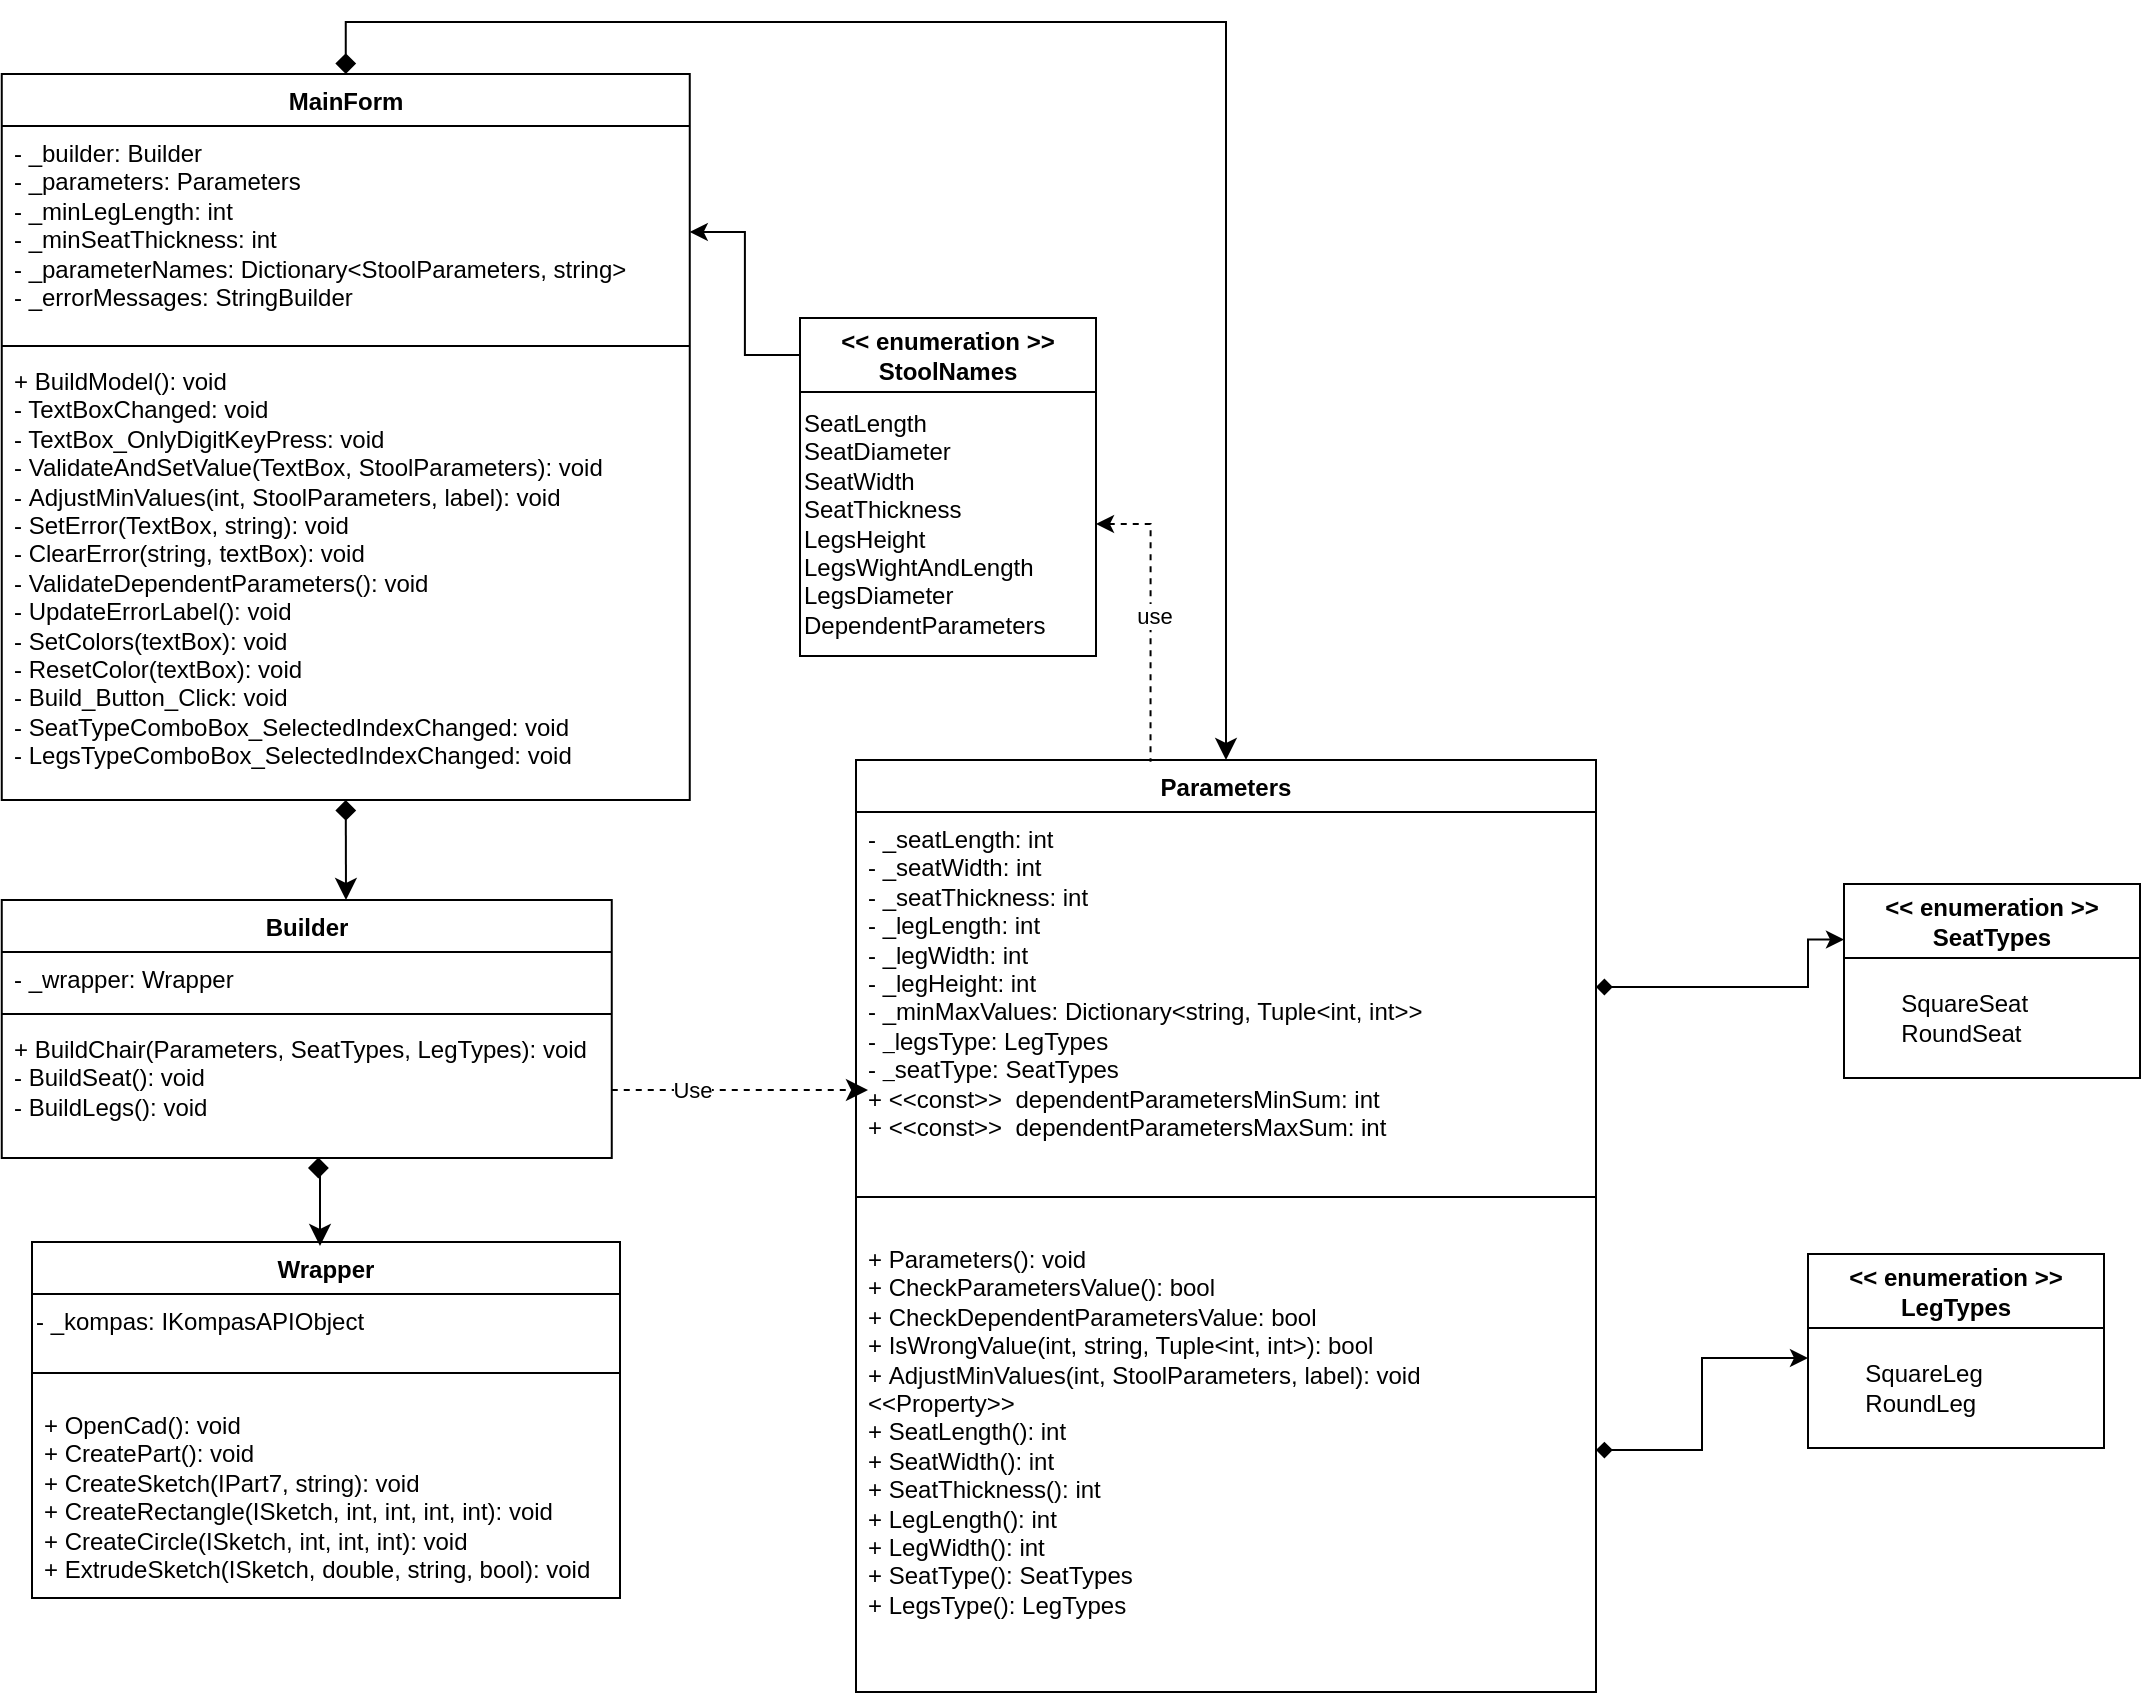 <mxfile version="26.0.5">
  <diagram id="C5RBs43oDa-KdzZeNtuy" name="Page-1">
    <mxGraphModel dx="1450" dy="943" grid="0" gridSize="10" guides="1" tooltips="1" connect="1" arrows="1" fold="1" page="0" pageScale="1" pageWidth="827" pageHeight="1169" math="0" shadow="0">
      <root>
        <mxCell id="WIyWlLk6GJQsqaUBKTNV-0" />
        <mxCell id="WIyWlLk6GJQsqaUBKTNV-1" parent="WIyWlLk6GJQsqaUBKTNV-0" />
        <mxCell id="i5632uBjRB5B52lGXk-J-0" value="MainForm" style="swimlane;fontStyle=1;align=center;verticalAlign=top;childLayout=stackLayout;horizontal=1;startSize=26;horizontalStack=0;resizeParent=1;resizeParentMax=0;resizeLast=0;collapsible=1;marginBottom=0;whiteSpace=wrap;html=1;" parent="WIyWlLk6GJQsqaUBKTNV-1" vertex="1">
          <mxGeometry x="-83.12" y="-130" width="344" height="363" as="geometry" />
        </mxCell>
        <mxCell id="i5632uBjRB5B52lGXk-J-1" value="- _builder: Builder&lt;div&gt;- _parameters: Parameters&lt;br&gt;&lt;/div&gt;&lt;div&gt;- _minLegLength: int&lt;/div&gt;&lt;div&gt;-&amp;nbsp;_minSeatThickness: int&lt;br&gt;&lt;/div&gt;&lt;div&gt;-&amp;nbsp;_parameterNames: Dictionary&amp;lt;StoolParameters, string&amp;gt;&lt;/div&gt;&lt;div&gt;-&amp;nbsp;_errorMessages: StringBuilder&lt;/div&gt;" style="text;strokeColor=none;fillColor=none;align=left;verticalAlign=top;spacingLeft=4;spacingRight=4;overflow=hidden;rotatable=0;points=[[0,0.5],[1,0.5]];portConstraint=eastwest;whiteSpace=wrap;html=1;" parent="i5632uBjRB5B52lGXk-J-0" vertex="1">
          <mxGeometry y="26" width="344" height="106" as="geometry" />
        </mxCell>
        <mxCell id="i5632uBjRB5B52lGXk-J-2" value="" style="line;strokeWidth=1;fillColor=none;align=left;verticalAlign=middle;spacingTop=-1;spacingLeft=3;spacingRight=3;rotatable=0;labelPosition=right;points=[];portConstraint=eastwest;strokeColor=inherit;" parent="i5632uBjRB5B52lGXk-J-0" vertex="1">
          <mxGeometry y="132" width="344" height="8" as="geometry" />
        </mxCell>
        <mxCell id="i5632uBjRB5B52lGXk-J-3" value="+ BuildModel(): void&lt;div&gt;- TextBoxChanged: void&lt;/div&gt;&lt;div&gt;&lt;div&gt;- TextBox_OnlyDigitKeyPress: void&lt;/div&gt;&lt;/div&gt;&lt;div&gt;-&amp;nbsp;ValidateAndSetValue(TextBox, StoolParameters): void&lt;/div&gt;&lt;div&gt;-&amp;nbsp;&lt;span style=&quot;background-color: initial;&quot;&gt;AdjustMinValues(int,&lt;/span&gt;&lt;span style=&quot;background-color: transparent;&quot;&gt;&amp;nbsp;StoolParameters, label&lt;/span&gt;&lt;span style=&quot;background-color: initial; color: light-dark(rgb(0, 0, 0), rgb(255, 255, 255));&quot;&gt;): void&lt;/span&gt;&lt;/div&gt;&lt;div&gt;&lt;span style=&quot;background-color: initial;&quot;&gt;-&amp;nbsp;&lt;/span&gt;&lt;span style=&quot;background-color: initial;&quot;&gt;SetError(TextBox, string): void&lt;/span&gt;&lt;/div&gt;&lt;div&gt;&lt;span style=&quot;background-color: initial;&quot;&gt;-&amp;nbsp;&lt;/span&gt;&lt;span style=&quot;background-color: initial;&quot;&gt;ClearError(string, textBox): void&lt;/span&gt;&lt;/div&gt;&lt;div&gt;&lt;span style=&quot;background-color: initial;&quot;&gt;-&lt;/span&gt;&lt;span style=&quot;background-color: initial;&quot;&gt;&amp;nbsp;ValidateDependentParameters(): void&lt;/span&gt;&lt;/div&gt;&lt;div&gt;&lt;span style=&quot;background-color: initial;&quot;&gt;-&amp;nbsp;&lt;/span&gt;&lt;span style=&quot;background-color: initial;&quot;&gt;UpdateErrorLabel(): void&lt;/span&gt;&lt;/div&gt;&lt;div&gt;&lt;span style=&quot;background-color: initial;&quot;&gt;- SetColors(textBox): void&lt;/span&gt;&lt;/div&gt;&lt;div&gt;&lt;span style=&quot;background-color: initial;&quot;&gt;-&amp;nbsp;&lt;/span&gt;&lt;span style=&quot;background-color: initial;&quot;&gt;ResetColor(textBox): void&lt;/span&gt;&lt;/div&gt;&lt;div&gt;&lt;span style=&quot;background-color: initial;&quot;&gt;-&amp;nbsp;&lt;/span&gt;&lt;span style=&quot;background-color: initial;&quot;&gt;Build_Button_Click: void&lt;/span&gt;&lt;/div&gt;&lt;div&gt;&lt;span style=&quot;background-color: initial;&quot;&gt;-&amp;nbsp;&lt;/span&gt;&lt;span style=&quot;background-color: initial;&quot;&gt;SeatTypeComboBox_SelectedIndexChanged: void&lt;/span&gt;&lt;/div&gt;&lt;div&gt;&lt;span style=&quot;background-color: initial;&quot;&gt;-&amp;nbsp;&lt;/span&gt;&lt;span style=&quot;background-color: initial;&quot;&gt;LegsTypeComboBox_SelectedIndexChanged: void&lt;/span&gt;&lt;/div&gt;" style="text;strokeColor=none;fillColor=none;align=left;verticalAlign=top;spacingLeft=4;spacingRight=4;overflow=hidden;rotatable=0;points=[[0,0.5],[1,0.5]];portConstraint=eastwest;whiteSpace=wrap;html=1;" parent="i5632uBjRB5B52lGXk-J-0" vertex="1">
          <mxGeometry y="140" width="344" height="223" as="geometry" />
        </mxCell>
        <mxCell id="i5632uBjRB5B52lGXk-J-4" value="Builder&lt;div&gt;&lt;br&gt;&lt;/div&gt;" style="swimlane;fontStyle=1;align=center;verticalAlign=top;childLayout=stackLayout;horizontal=1;startSize=26;horizontalStack=0;resizeParent=1;resizeParentMax=0;resizeLast=0;collapsible=1;marginBottom=0;whiteSpace=wrap;html=1;" parent="WIyWlLk6GJQsqaUBKTNV-1" vertex="1">
          <mxGeometry x="-83.12" y="283" width="305" height="129" as="geometry" />
        </mxCell>
        <mxCell id="i5632uBjRB5B52lGXk-J-5" value="&lt;div&gt;- _wrapper: Wrapper&lt;/div&gt;" style="text;strokeColor=none;fillColor=none;align=left;verticalAlign=top;spacingLeft=4;spacingRight=4;overflow=hidden;rotatable=0;points=[[0,0.5],[1,0.5]];portConstraint=eastwest;whiteSpace=wrap;html=1;" parent="i5632uBjRB5B52lGXk-J-4" vertex="1">
          <mxGeometry y="26" width="305" height="27" as="geometry" />
        </mxCell>
        <mxCell id="i5632uBjRB5B52lGXk-J-6" value="" style="line;strokeWidth=1;fillColor=none;align=left;verticalAlign=middle;spacingTop=-1;spacingLeft=3;spacingRight=3;rotatable=0;labelPosition=right;points=[];portConstraint=eastwest;strokeColor=inherit;" parent="i5632uBjRB5B52lGXk-J-4" vertex="1">
          <mxGeometry y="53" width="305" height="8" as="geometry" />
        </mxCell>
        <mxCell id="i5632uBjRB5B52lGXk-J-7" value="&lt;span style=&quot;background-color: initial;&quot;&gt;+&amp;nbsp;BuildChair(Parameters, SeatTypes, LegTypes): void&lt;/span&gt;&lt;div&gt;&lt;div&gt;- BuildSeat(): void&lt;/div&gt;&lt;div&gt;- BuildLegs(): void&amp;nbsp;&lt;/div&gt;&lt;/div&gt;" style="text;strokeColor=none;fillColor=none;align=left;verticalAlign=top;spacingLeft=4;spacingRight=4;overflow=hidden;rotatable=0;points=[[0,0.5],[1,0.5]];portConstraint=eastwest;whiteSpace=wrap;html=1;" parent="i5632uBjRB5B52lGXk-J-4" vertex="1">
          <mxGeometry y="61" width="305" height="68" as="geometry" />
        </mxCell>
        <mxCell id="i5632uBjRB5B52lGXk-J-8" value="Wrapper" style="swimlane;fontStyle=1;align=center;verticalAlign=top;childLayout=stackLayout;horizontal=1;startSize=26;horizontalStack=0;resizeParent=1;resizeParentMax=0;resizeLast=0;collapsible=1;marginBottom=0;whiteSpace=wrap;html=1;" parent="WIyWlLk6GJQsqaUBKTNV-1" vertex="1">
          <mxGeometry x="-68" y="454" width="294" height="178" as="geometry" />
        </mxCell>
        <mxCell id="i5632uBjRB5B52lGXk-J-9" value="&lt;div&gt;&lt;br&gt;&lt;/div&gt;" style="text;strokeColor=none;fillColor=none;align=left;verticalAlign=top;spacingLeft=4;spacingRight=4;overflow=hidden;rotatable=0;points=[[0,0.5],[1,0.5]];portConstraint=eastwest;whiteSpace=wrap;html=1;" parent="i5632uBjRB5B52lGXk-J-8" vertex="1">
          <mxGeometry y="26" width="294" height="1" as="geometry" />
        </mxCell>
        <mxCell id="Ahqk0sararzWoLQaCMGD-1" value="-&amp;nbsp;_kompas:&amp;nbsp;IKompasAPIObject" style="text;html=1;align=left;verticalAlign=middle;resizable=0;points=[];autosize=1;strokeColor=none;fillColor=none;" parent="i5632uBjRB5B52lGXk-J-8" vertex="1">
          <mxGeometry y="27" width="294" height="26" as="geometry" />
        </mxCell>
        <mxCell id="i5632uBjRB5B52lGXk-J-10" value="" style="line;strokeWidth=1;fillColor=none;align=left;verticalAlign=middle;spacingTop=-1;spacingLeft=3;spacingRight=3;rotatable=0;labelPosition=right;points=[];portConstraint=eastwest;strokeColor=inherit;" parent="i5632uBjRB5B52lGXk-J-8" vertex="1">
          <mxGeometry y="53" width="294" height="25" as="geometry" />
        </mxCell>
        <mxCell id="i5632uBjRB5B52lGXk-J-11" value="&lt;div&gt;+ OpenCad(): void&lt;/div&gt;&lt;div&gt;+&amp;nbsp;CreatePart(): void&lt;/div&gt;&lt;div&gt;+&amp;nbsp;CreateSketch(IPart7, string): void&lt;/div&gt;&lt;div&gt;+ CreateRectangle(ISketch, int, int, int, int): void&lt;/div&gt;&lt;div&gt;+&amp;nbsp;CreateCircle(ISketch, int, int, int): void&lt;/div&gt;&lt;div&gt;+&amp;nbsp;ExtrudeSketch(ISketch, double, string, bool): void&lt;/div&gt;" style="text;strokeColor=none;fillColor=none;align=left;verticalAlign=top;spacingLeft=4;spacingRight=4;overflow=hidden;rotatable=0;points=[[0,0.5],[1,0.5]];portConstraint=eastwest;whiteSpace=wrap;html=1;" parent="i5632uBjRB5B52lGXk-J-8" vertex="1">
          <mxGeometry y="78" width="294" height="100" as="geometry" />
        </mxCell>
        <mxCell id="_lfjs1lxYITKfCPjN5Uu-0" style="edgeStyle=orthogonalEdgeStyle;rounded=0;orthogonalLoop=1;jettySize=auto;html=1;entryX=0;entryY=0.25;entryDx=0;entryDy=0;exitX=1;exitY=0.474;exitDx=0;exitDy=0;exitPerimeter=0;startArrow=diamond;startFill=1;" parent="WIyWlLk6GJQsqaUBKTNV-1" source="i5632uBjRB5B52lGXk-J-15" target="Ahqk0sararzWoLQaCMGD-13" edge="1">
          <mxGeometry relative="1" as="geometry" />
        </mxCell>
        <mxCell id="_lfjs1lxYITKfCPjN5Uu-1" style="edgeStyle=orthogonalEdgeStyle;rounded=0;orthogonalLoop=1;jettySize=auto;html=1;entryX=0;entryY=0.75;entryDx=0;entryDy=0;startArrow=diamond;startFill=1;exitX=1;exitY=0.5;exitDx=0;exitDy=0;" parent="WIyWlLk6GJQsqaUBKTNV-1" source="i5632uBjRB5B52lGXk-J-13" target="Ahqk0sararzWoLQaCMGD-14" edge="1">
          <mxGeometry relative="1" as="geometry">
            <mxPoint x="740" y="382" as="sourcePoint" />
            <Array as="points">
              <mxPoint x="820" y="302" />
            </Array>
          </mxGeometry>
        </mxCell>
        <mxCell id="i5632uBjRB5B52lGXk-J-12" value="Parameters" style="swimlane;fontStyle=1;align=center;verticalAlign=top;childLayout=stackLayout;horizontal=1;startSize=26;horizontalStack=0;resizeParent=1;resizeParentMax=0;resizeLast=0;collapsible=1;marginBottom=0;whiteSpace=wrap;html=1;" parent="WIyWlLk6GJQsqaUBKTNV-1" vertex="1">
          <mxGeometry x="344" y="213" width="370" height="466" as="geometry" />
        </mxCell>
        <mxCell id="i5632uBjRB5B52lGXk-J-13" value="&lt;div&gt;- _seatLength: int&lt;/div&gt;&lt;div&gt;- _seatWidth: int&lt;/div&gt;&lt;div&gt;- _seatThickness: int&lt;br&gt;&lt;/div&gt;&lt;div&gt;- _legLength: int&lt;br&gt;&lt;/div&gt;&lt;div&gt;- _legWidth: int&lt;br&gt;&lt;/div&gt;&lt;div&gt;- _legHeight: int&lt;/div&gt;&lt;div&gt;- _minMaxValues: Dictionary&amp;lt;string, Tuple&amp;lt;int, int&amp;gt;&amp;gt;&lt;/div&gt;&lt;div&gt;-&amp;nbsp;&lt;font&gt;&lt;span style=&quot;font-family: &amp;quot;Times New Roman&amp;quot;, serif; background-color: transparent; color: light-dark(rgb(0, 0, 0), rgb(255, 255, 255));&quot;&gt;_&lt;/span&gt;&lt;span style=&quot;background-color: transparent; color: light-dark(rgb(0, 0, 0), rgb(255, 255, 255));&quot;&gt;&lt;font style=&quot;&quot; face=&quot;Helvetica&quot;&gt;legsType: LegTypes&lt;/font&gt;&lt;/span&gt;&lt;/font&gt;&lt;/div&gt;&lt;div&gt;&lt;font&gt;&lt;span style=&quot;background-color: transparent; color: light-dark(rgb(0, 0, 0), rgb(255, 255, 255));&quot;&gt;&lt;font style=&quot;&quot; face=&quot;Helvetica&quot;&gt;-&amp;nbsp;&lt;/font&gt;&lt;/span&gt;&lt;/font&gt;&lt;span style=&quot;background-color: transparent; color: light-dark(rgb(0, 0, 0), rgb(255, 255, 255)); font-family: &amp;quot;Times New Roman&amp;quot;, serif;&quot;&gt;_&lt;/span&gt;&lt;span style=&quot;background-color: transparent; color: light-dark(rgb(0, 0, 0), rgb(255, 255, 255));&quot;&gt;seat&lt;/span&gt;&lt;span style=&quot;background-color: transparent; color: light-dark(rgb(0, 0, 0), rgb(255, 255, 255));&quot;&gt;Type: SeatTypes&lt;/span&gt;&lt;/div&gt;&lt;div&gt;+ &amp;lt;&amp;lt;const&amp;gt;&amp;gt;&amp;nbsp;&amp;nbsp;dependentParametersMinSum: int&lt;/div&gt;&lt;div&gt;+ &amp;lt;&amp;lt;const&amp;gt;&amp;gt;&amp;nbsp;&amp;nbsp;dependentParametersMaxSum: int&lt;/div&gt;" style="text;strokeColor=none;fillColor=none;align=left;verticalAlign=top;spacingLeft=4;spacingRight=4;overflow=hidden;rotatable=0;points=[[0,0.5],[1,0.5]];portConstraint=eastwest;whiteSpace=wrap;html=1;" parent="i5632uBjRB5B52lGXk-J-12" vertex="1">
          <mxGeometry y="26" width="370" height="175" as="geometry" />
        </mxCell>
        <mxCell id="i5632uBjRB5B52lGXk-J-14" value="" style="line;strokeWidth=1;fillColor=none;align=left;verticalAlign=middle;spacingTop=-1;spacingLeft=3;spacingRight=3;rotatable=0;labelPosition=right;points=[];portConstraint=eastwest;strokeColor=inherit;" parent="i5632uBjRB5B52lGXk-J-12" vertex="1">
          <mxGeometry y="201" width="370" height="35" as="geometry" />
        </mxCell>
        <mxCell id="i5632uBjRB5B52lGXk-J-15" value="+ Parameters(): void&lt;div&gt;+ CheckParametersValue(): bool&amp;nbsp;&lt;br&gt;&lt;div&gt;+&amp;nbsp;CheckDependentParametersValue: bool&lt;/div&gt;&lt;div&gt;&lt;div&gt;&lt;span style=&quot;background-color: initial;&quot;&gt;+&amp;nbsp;&lt;/span&gt;&lt;span style=&quot;background-color: initial;&quot;&gt;IsWrongValue(int, string, Tuple&amp;lt;int, int&amp;gt;): bool&lt;/span&gt;&lt;/div&gt;&lt;div&gt;&lt;span style=&quot;background-color: transparent; color: light-dark(rgb(0, 0, 0), rgb(255, 255, 255));&quot;&gt;+&amp;nbsp;&lt;/span&gt;&lt;span style=&quot;background-color: initial; color: light-dark(rgb(0, 0, 0), rgb(255, 255, 255));&quot;&gt;AdjustMinValues(int,&lt;/span&gt;&lt;span style=&quot;background-color: transparent; color: light-dark(rgb(0, 0, 0), rgb(255, 255, 255));&quot;&gt;&amp;nbsp;StoolParameters, label&lt;/span&gt;&lt;span style=&quot;background-color: initial; color: light-dark(rgb(0, 0, 0), rgb(255, 255, 255));&quot;&gt;): void&lt;/span&gt;&lt;/div&gt;&lt;div&gt;&lt;span style=&quot;background-color: transparent; color: light-dark(rgb(0, 0, 0), rgb(255, 255, 255));&quot;&gt;&amp;lt;&amp;lt;Property&amp;gt;&amp;gt;&lt;/span&gt;&lt;/div&gt;&lt;/div&gt;&lt;div&gt;+ SeatLength(): int&lt;/div&gt;&lt;div&gt;+ SeatWidth(): int&lt;br&gt;&lt;/div&gt;&lt;div&gt;+ SeatThickness(): int&lt;br&gt;&lt;/div&gt;&lt;div&gt;+ LegLength(): int&lt;br&gt;&lt;/div&gt;&lt;div&gt;+ LegWidth(): int&lt;/div&gt;&lt;/div&gt;&lt;div&gt;+ SeatType():&amp;nbsp;&lt;span style=&quot;background-color: initial;&quot;&gt;SeatTypes&lt;/span&gt;&lt;/div&gt;&lt;div&gt;+ LegsType(): Leg&lt;span style=&quot;background-color: initial;&quot;&gt;Types&lt;/span&gt;&lt;span style=&quot;background-color: initial;&quot;&gt;&lt;/span&gt;&lt;/div&gt;&lt;div&gt;&lt;br&gt;&lt;/div&gt;" style="text;strokeColor=none;fillColor=none;align=left;verticalAlign=top;spacingLeft=4;spacingRight=4;overflow=hidden;rotatable=0;points=[[0,0.5],[1,0.5]];portConstraint=eastwest;whiteSpace=wrap;html=1;" parent="i5632uBjRB5B52lGXk-J-12" vertex="1">
          <mxGeometry y="236" width="370" height="230" as="geometry" />
        </mxCell>
        <mxCell id="i5632uBjRB5B52lGXk-J-16" value="" style="edgeStyle=elbowEdgeStyle;elbow=horizontal;endArrow=classic;html=1;curved=0;rounded=0;endSize=8;startSize=8;exitX=0.5;exitY=0;exitDx=0;exitDy=0;strokeColor=default;startArrow=diamond;startFill=1;entryX=0.5;entryY=0;entryDx=0;entryDy=0;" parent="WIyWlLk6GJQsqaUBKTNV-1" source="i5632uBjRB5B52lGXk-J-0" target="i5632uBjRB5B52lGXk-J-12" edge="1">
          <mxGeometry width="50" height="50" relative="1" as="geometry">
            <mxPoint x="117" y="87" as="sourcePoint" />
            <mxPoint x="167" y="37" as="targetPoint" />
            <Array as="points">
              <mxPoint x="318" y="-156" />
              <mxPoint x="312" y="-76" />
            </Array>
          </mxGeometry>
        </mxCell>
        <mxCell id="i5632uBjRB5B52lGXk-J-17" value="" style="edgeStyle=elbowEdgeStyle;elbow=horizontal;endArrow=classic;html=1;curved=0;rounded=0;endSize=8;startSize=8;exitX=0.5;exitY=1;exitDx=0;exitDy=0;strokeColor=default;startArrow=diamond;startFill=1;" parent="WIyWlLk6GJQsqaUBKTNV-1" source="i5632uBjRB5B52lGXk-J-0" target="i5632uBjRB5B52lGXk-J-4" edge="1">
          <mxGeometry width="50" height="50" relative="1" as="geometry">
            <mxPoint x="68.424" y="246.0" as="sourcePoint" />
            <mxPoint x="68.45" y="279.98" as="targetPoint" />
            <Array as="points" />
          </mxGeometry>
        </mxCell>
        <mxCell id="i5632uBjRB5B52lGXk-J-18" value="" style="edgeStyle=elbowEdgeStyle;elbow=horizontal;endArrow=classic;html=1;curved=0;rounded=0;endSize=8;startSize=8;strokeColor=default;startArrow=diamond;startFill=1;" parent="WIyWlLk6GJQsqaUBKTNV-1" edge="1">
          <mxGeometry width="50" height="50" relative="1" as="geometry">
            <mxPoint x="70" y="417" as="sourcePoint" />
            <mxPoint x="76" y="456" as="targetPoint" />
            <Array as="points">
              <mxPoint x="76" y="418" />
            </Array>
          </mxGeometry>
        </mxCell>
        <mxCell id="i5632uBjRB5B52lGXk-J-20" value="" style="edgeStyle=elbowEdgeStyle;elbow=horizontal;endArrow=classic;html=1;curved=0;rounded=0;endSize=8;startSize=8;exitX=1;exitY=0.5;exitDx=0;exitDy=0;dashed=1;" parent="WIyWlLk6GJQsqaUBKTNV-1" source="i5632uBjRB5B52lGXk-J-7" edge="1">
          <mxGeometry width="50" height="50" relative="1" as="geometry">
            <mxPoint x="227" y="375" as="sourcePoint" />
            <mxPoint x="350" y="378" as="targetPoint" />
          </mxGeometry>
        </mxCell>
        <mxCell id="i5632uBjRB5B52lGXk-J-21" value="Use" style="edgeLabel;html=1;align=center;verticalAlign=middle;resizable=0;points=[];" parent="i5632uBjRB5B52lGXk-J-20" vertex="1" connectable="0">
          <mxGeometry x="0.453" relative="1" as="geometry">
            <mxPoint x="-53" as="offset" />
          </mxGeometry>
        </mxCell>
        <mxCell id="Ahqk0sararzWoLQaCMGD-12" value="&lt;span style=&quot;font-weight: 700;&quot;&gt;&amp;lt;&amp;lt; enumeration &amp;gt;&amp;gt;&lt;/span&gt;&lt;div style=&quot;font-weight: 700;&quot;&gt;LegTypes&lt;/div&gt;" style="rounded=0;whiteSpace=wrap;html=1;" parent="WIyWlLk6GJQsqaUBKTNV-1" vertex="1">
          <mxGeometry x="820" y="460" width="148" height="37" as="geometry" />
        </mxCell>
        <mxCell id="Ahqk0sararzWoLQaCMGD-13" value="&lt;div&gt;&lt;span style=&quot;white-space: pre;&quot;&gt;&#x9;&lt;/span&gt;SquareLeg&lt;/div&gt;&lt;div&gt;&lt;span style=&quot;white-space: pre;&quot;&gt;&#x9;&lt;/span&gt;RoundLeg&lt;/div&gt;" style="rounded=0;whiteSpace=wrap;html=1;align=left;" parent="WIyWlLk6GJQsqaUBKTNV-1" vertex="1">
          <mxGeometry x="820" y="497" width="148" height="60" as="geometry" />
        </mxCell>
        <mxCell id="Ahqk0sararzWoLQaCMGD-14" value="&lt;span style=&quot;font-weight: 700;&quot;&gt;&amp;lt;&amp;lt; enumeration &amp;gt;&amp;gt;&lt;/span&gt;&lt;div style=&quot;font-weight: 700;&quot;&gt;SeatTypes&lt;/div&gt;" style="rounded=0;whiteSpace=wrap;html=1;" parent="WIyWlLk6GJQsqaUBKTNV-1" vertex="1">
          <mxGeometry x="838" y="275" width="148" height="37" as="geometry" />
        </mxCell>
        <mxCell id="Ahqk0sararzWoLQaCMGD-15" value="&lt;div&gt;&lt;span style=&quot;white-space: pre;&quot;&gt;&#x9;&lt;/span&gt;SquareSeat&lt;/div&gt;&lt;div&gt;&lt;span style=&quot;white-space: pre;&quot;&gt;&#x9;&lt;/span&gt;RoundSeat&lt;/div&gt;" style="rounded=0;whiteSpace=wrap;html=1;align=left;" parent="WIyWlLk6GJQsqaUBKTNV-1" vertex="1">
          <mxGeometry x="838" y="312" width="148" height="60" as="geometry" />
        </mxCell>
        <mxCell id="YyVHzflVE-D1PTGsVNi1-0" value="&lt;span style=&quot;font-weight: 700;&quot;&gt;&amp;lt;&amp;lt; enumeration &amp;gt;&amp;gt;&lt;/span&gt;&lt;div style=&quot;font-weight: 700;&quot;&gt;StoolNames&lt;/div&gt;" style="rounded=0;whiteSpace=wrap;html=1;" parent="WIyWlLk6GJQsqaUBKTNV-1" vertex="1">
          <mxGeometry x="316" y="-8" width="148" height="37" as="geometry" />
        </mxCell>
        <mxCell id="YyVHzflVE-D1PTGsVNi1-1" value="SeatLength&lt;br&gt;SeatDiameter&lt;br&gt;SeatWidth&lt;br&gt;SeatThickness&lt;br&gt;LegsHeight&lt;br&gt;LegsWightAndLength&lt;br&gt;LegsDiameter&lt;br&gt;DependentParameters" style="rounded=0;whiteSpace=wrap;html=1;align=left;" parent="WIyWlLk6GJQsqaUBKTNV-1" vertex="1">
          <mxGeometry x="316" y="29" width="148" height="132" as="geometry" />
        </mxCell>
        <mxCell id="YyVHzflVE-D1PTGsVNi1-2" style="edgeStyle=orthogonalEdgeStyle;rounded=0;orthogonalLoop=1;jettySize=auto;html=1;exitX=0;exitY=0.5;exitDx=0;exitDy=0;" parent="WIyWlLk6GJQsqaUBKTNV-1" source="YyVHzflVE-D1PTGsVNi1-0" target="i5632uBjRB5B52lGXk-J-1" edge="1">
          <mxGeometry relative="1" as="geometry" />
        </mxCell>
        <mxCell id="YyVHzflVE-D1PTGsVNi1-6" style="edgeStyle=orthogonalEdgeStyle;rounded=0;orthogonalLoop=1;jettySize=auto;html=1;exitX=1;exitY=0.5;exitDx=0;exitDy=0;entryX=0.398;entryY=0.002;entryDx=0;entryDy=0;entryPerimeter=0;dashed=1;endArrow=none;endFill=0;startArrow=classic;startFill=1;" parent="WIyWlLk6GJQsqaUBKTNV-1" source="YyVHzflVE-D1PTGsVNi1-1" target="i5632uBjRB5B52lGXk-J-12" edge="1">
          <mxGeometry relative="1" as="geometry" />
        </mxCell>
        <mxCell id="YyVHzflVE-D1PTGsVNi1-7" value="use" style="edgeLabel;html=1;align=center;verticalAlign=middle;resizable=0;points=[];" parent="YyVHzflVE-D1PTGsVNi1-6" vertex="1" connectable="0">
          <mxGeometry x="0.007" y="1" relative="1" as="geometry">
            <mxPoint as="offset" />
          </mxGeometry>
        </mxCell>
      </root>
    </mxGraphModel>
  </diagram>
</mxfile>
